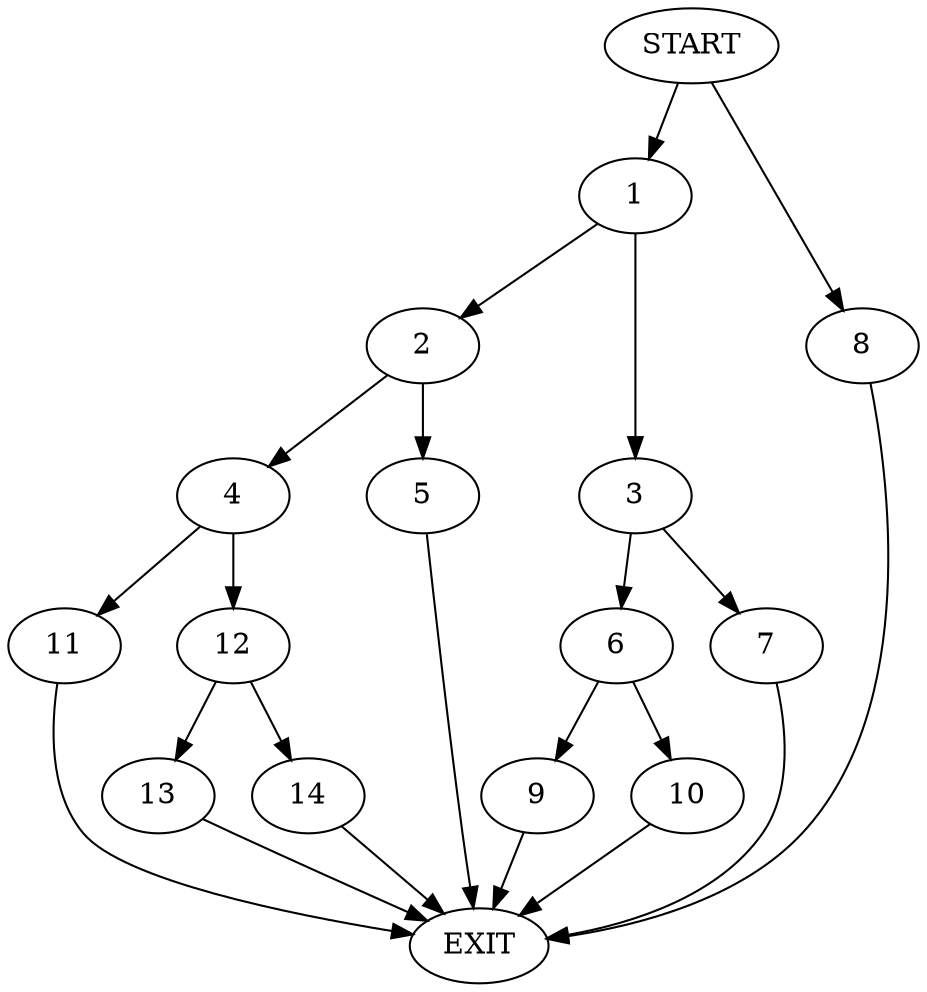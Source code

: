 digraph {
0 [label="START"]
15 [label="EXIT"]
0 -> 1
1 -> 2
1 -> 3
2 -> 4
2 -> 5
3 -> 6
3 -> 7
0 -> 8
8 -> 15
6 -> 9
6 -> 10
7 -> 15
10 -> 15
9 -> 15
5 -> 15
4 -> 11
4 -> 12
11 -> 15
12 -> 13
12 -> 14
13 -> 15
14 -> 15
}
